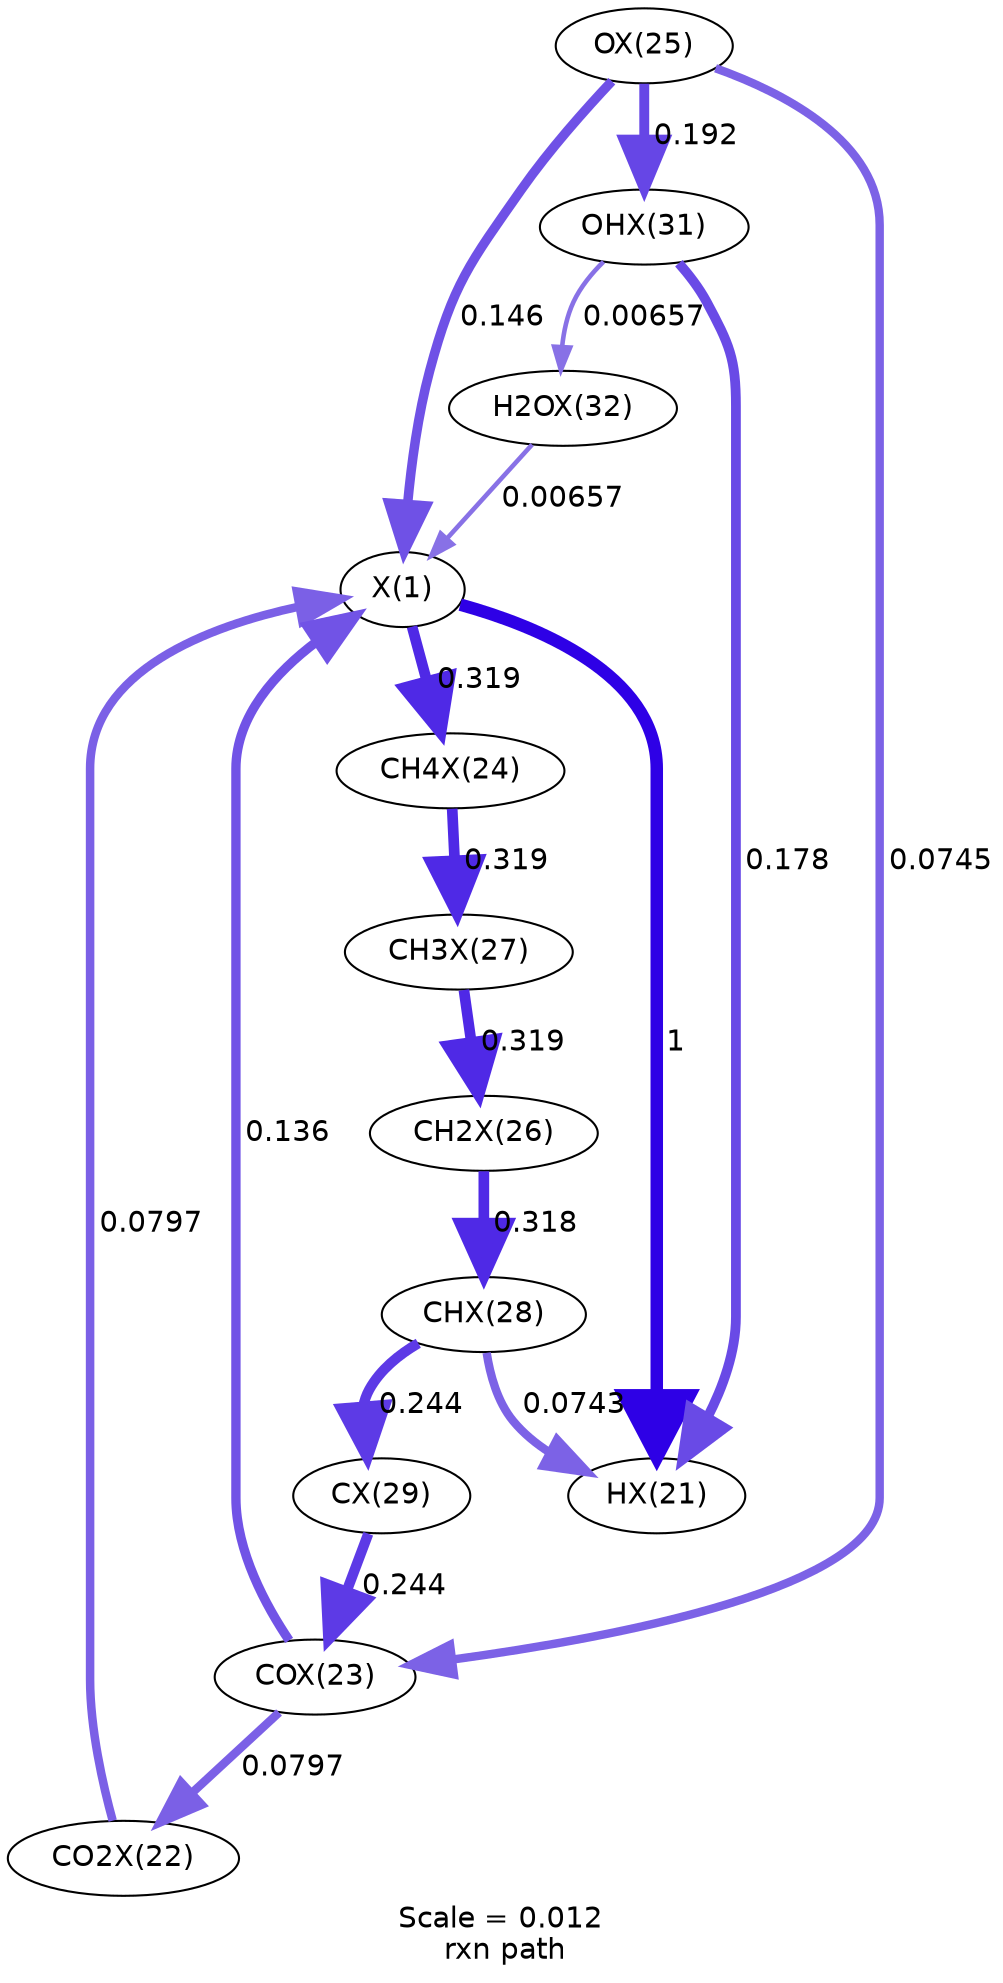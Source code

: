 digraph reaction_paths {
center=1;
s0 -> s1[fontname="Helvetica", penwidth=6, arrowsize=3, color="0.7, 1.5, 0.9"
, label=" 1"];
s2 -> s0[fontname="Helvetica", penwidth=4.09, arrowsize=2.05, color="0.7, 0.58, 0.9"
, label=" 0.0797"];
s3 -> s0[fontname="Helvetica", penwidth=4.49, arrowsize=2.25, color="0.7, 0.636, 0.9"
, label=" 0.136"];
s5 -> s0[fontname="Helvetica", penwidth=4.55, arrowsize=2.27, color="0.7, 0.646, 0.9"
, label=" 0.146"];
s12 -> s0[fontname="Helvetica", penwidth=2.21, arrowsize=1.1, color="0.7, 0.507, 0.9"
, label=" 0.00657"];
s0 -> s4[fontname="Helvetica", penwidth=5.14, arrowsize=2.57, color="0.7, 0.819, 0.9"
, label=" 0.319"];
s8 -> s1[fontname="Helvetica", penwidth=4.04, arrowsize=2.02, color="0.7, 0.574, 0.9"
, label=" 0.0743"];
s11 -> s1[fontname="Helvetica", penwidth=4.7, arrowsize=2.35, color="0.7, 0.678, 0.9"
, label=" 0.178"];
s3 -> s2[fontname="Helvetica", penwidth=4.09, arrowsize=2.05, color="0.7, 0.58, 0.9"
, label=" 0.0797"];
s5 -> s3[fontname="Helvetica", penwidth=4.04, arrowsize=2.02, color="0.7, 0.574, 0.9"
, label=" 0.0745"];
s9 -> s3[fontname="Helvetica", penwidth=4.94, arrowsize=2.47, color="0.7, 0.744, 0.9"
, label=" 0.244"];
s5 -> s11[fontname="Helvetica", penwidth=4.75, arrowsize=2.38, color="0.7, 0.692, 0.9"
, label=" 0.192"];
s7 -> s6[fontname="Helvetica", penwidth=5.14, arrowsize=2.57, color="0.7, 0.819, 0.9"
, label=" 0.319"];
s6 -> s8[fontname="Helvetica", penwidth=5.13, arrowsize=2.57, color="0.7, 0.818, 0.9"
, label=" 0.318"];
s4 -> s7[fontname="Helvetica", penwidth=5.14, arrowsize=2.57, color="0.7, 0.819, 0.9"
, label=" 0.319"];
s8 -> s9[fontname="Helvetica", penwidth=4.93, arrowsize=2.47, color="0.7, 0.744, 0.9"
, label=" 0.244"];
s11 -> s12[fontname="Helvetica", penwidth=2.21, arrowsize=1.1, color="0.7, 0.507, 0.9"
, label=" 0.00657"];
s0 [ fontname="Helvetica", label="X(1)"];
s1 [ fontname="Helvetica", label="HX(21)"];
s2 [ fontname="Helvetica", label="CO2X(22)"];
s3 [ fontname="Helvetica", label="COX(23)"];
s4 [ fontname="Helvetica", label="CH4X(24)"];
s5 [ fontname="Helvetica", label="OX(25)"];
s6 [ fontname="Helvetica", label="CH2X(26)"];
s7 [ fontname="Helvetica", label="CH3X(27)"];
s8 [ fontname="Helvetica", label="CHX(28)"];
s9 [ fontname="Helvetica", label="CX(29)"];
s11 [ fontname="Helvetica", label="OHX(31)"];
s12 [ fontname="Helvetica", label="H2OX(32)"];
 label = "Scale = 0.012\l rxn path";
 fontname = "Helvetica";
}

